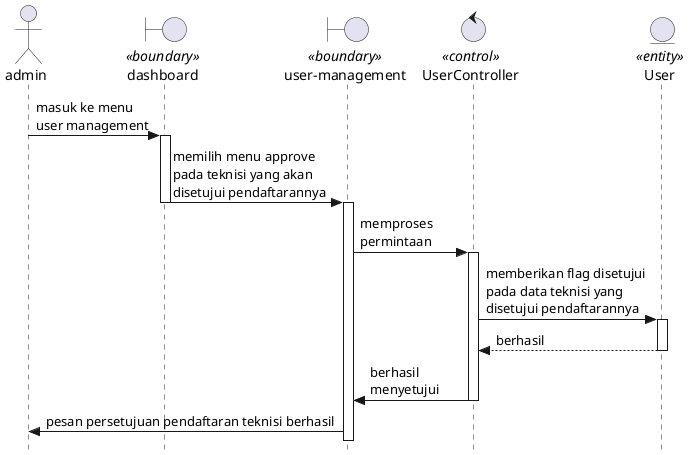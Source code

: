 @startuml approval

skinparam style strictuml

actor admin
boundary dashboard <<boundary>>
boundary "user-management" as management <<boundary>>
control UserController <<control>>
entity User <<entity>>

admin -> dashboard : masuk ke menu\nuser management
    activate dashboard 
dashboard -> management : memilih menu approve\npada teknisi yang akan\ndisetujui pendaftarannya
    deactivate dashboard
    activate management
management -> UserController : memproses\npermintaan
    activate UserController
UserController -> User : memberikan flag disetujui\npada data teknisi yang\ndisetujui pendaftarannya
    activate User 
return berhasil
UserController -> management : berhasil\nmenyetujui
    deactivate UserController
management -> admin : pesan persetujuan pendaftaran teknisi berhasil

@enduml